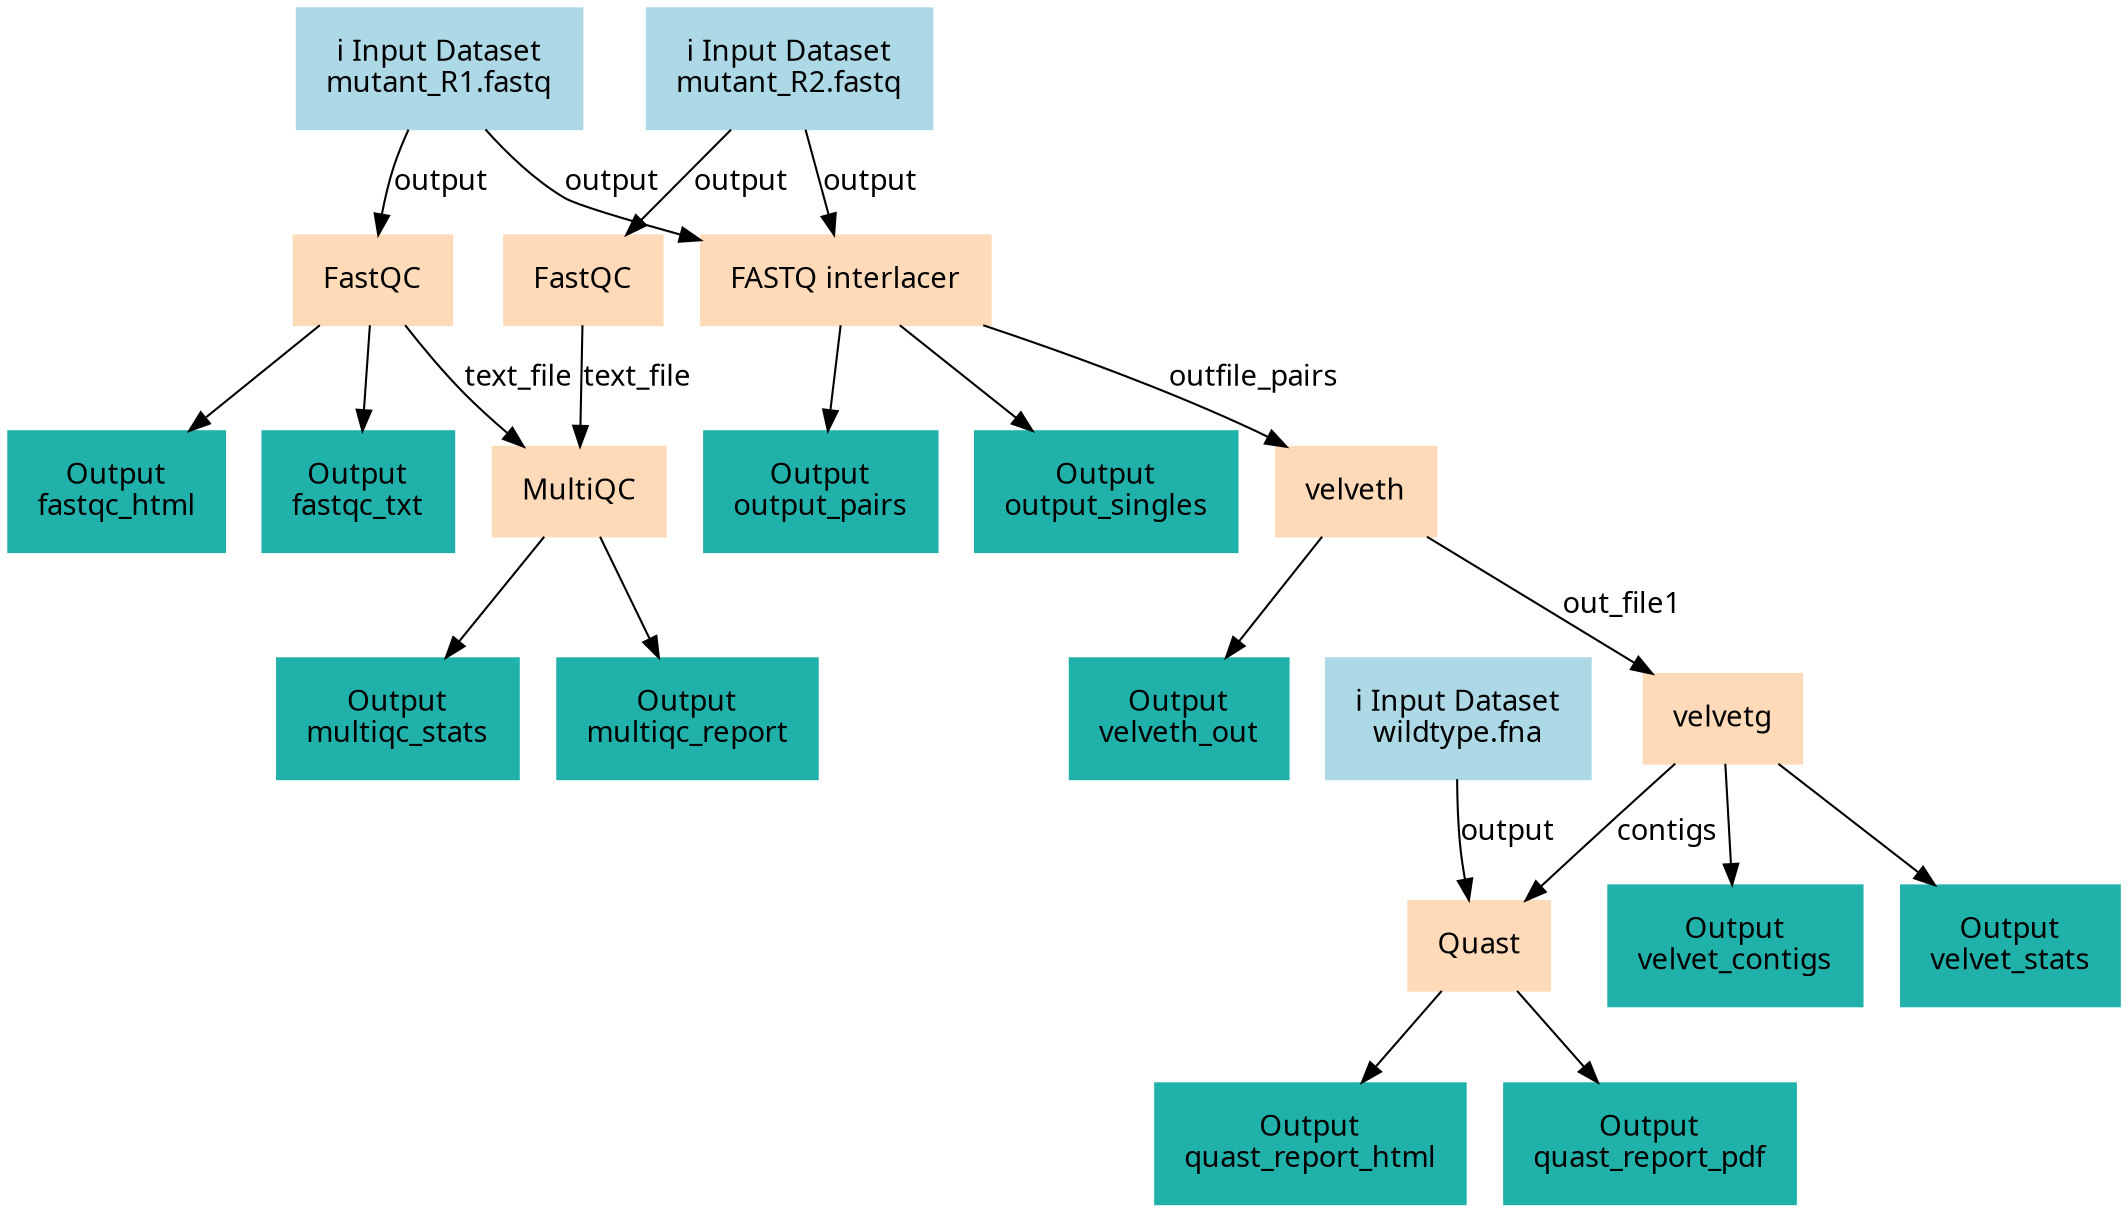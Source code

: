 digraph main {
  node [fontname="Atkinson Hyperlegible", shape=box, color=white,style=filled,color=peachpuff,margin="0.2,0.2"];
  edge [fontname="Atkinson Hyperlegible"];
  0[color=lightblue,label="ℹ️ Input Dataset\nmutant_R1.fastq"]
  1[color=lightblue,label="ℹ️ Input Dataset\nmutant_R2.fastq"]
  2[color=lightblue,label="ℹ️ Input Dataset\nwildtype.fna"]
  3[label="FastQC"]
  0 -> 3 [label="output"]
  k22a51e6e2e5f4415a127e0b1c179a1b1[color=lightseagreen,label="Output\nfastqc_html"]
  3 -> k22a51e6e2e5f4415a127e0b1c179a1b1
  k51ec8c05eb47435991200eca1a6d5c2f[color=lightseagreen,label="Output\nfastqc_txt"]
  3 -> k51ec8c05eb47435991200eca1a6d5c2f
  4[label="FastQC"]
  1 -> 4 [label="output"]
  5[label="FASTQ interlacer"]
  0 -> 5 [label="output"]
  1 -> 5 [label="output"]
  k225edf5f3b904f84a38a5c786000a3fc[color=lightseagreen,label="Output\noutput_pairs"]
  5 -> k225edf5f3b904f84a38a5c786000a3fc
  kdae90093ae964bb2824dc92b61585096[color=lightseagreen,label="Output\noutput_singles"]
  5 -> kdae90093ae964bb2824dc92b61585096
  6[label="MultiQC"]
  3 -> 6 [label="text_file"]
  4 -> 6 [label="text_file"]
  k85e3704a859d4657b3d79b67e4981d21[color=lightseagreen,label="Output\nmultiqc_stats"]
  6 -> k85e3704a859d4657b3d79b67e4981d21
  kfab7e06a604e4432b0edb63157a8643b[color=lightseagreen,label="Output\nmultiqc_report"]
  6 -> kfab7e06a604e4432b0edb63157a8643b
  7[label="velveth"]
  5 -> 7 [label="outfile_pairs"]
  k607a214d91374e739b73954c79678937[color=lightseagreen,label="Output\nvelveth_out"]
  7 -> k607a214d91374e739b73954c79678937
  8[label="velvetg"]
  7 -> 8 [label="out_file1"]
  kb0cf3779619942c9963fa733559f90bb[color=lightseagreen,label="Output\nvelvet_contigs"]
  8 -> kb0cf3779619942c9963fa733559f90bb
  k54926701ccae4143b649b7e08e1c6a8e[color=lightseagreen,label="Output\nvelvet_stats"]
  8 -> k54926701ccae4143b649b7e08e1c6a8e
  9[label="Quast"]
  2 -> 9 [label="output"]
  8 -> 9 [label="contigs"]
  k0babe9594d6348389e184526b3dd0db5[color=lightseagreen,label="Output\nquast_report_html"]
  9 -> k0babe9594d6348389e184526b3dd0db5
  kf41c43c4763c42bcb36e9ea76e7752c2[color=lightseagreen,label="Output\nquast_report_pdf"]
  9 -> kf41c43c4763c42bcb36e9ea76e7752c2
}